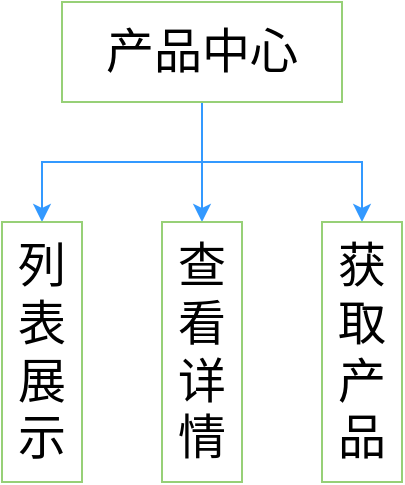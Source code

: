 <mxfile version="20.2.6" type="github">
  <diagram id="jQngKRU3zn1cv8egTmBT" name="第 1 页">
    <mxGraphModel dx="1426" dy="1849" grid="1" gridSize="10" guides="1" tooltips="1" connect="1" arrows="1" fold="1" page="1" pageScale="1" pageWidth="827" pageHeight="1169" math="0" shadow="0">
      <root>
        <mxCell id="0" />
        <mxCell id="1" parent="0" />
        <mxCell id="IznxnagQ2O-Da6u1XyGH-5" style="edgeStyle=orthogonalEdgeStyle;rounded=0;orthogonalLoop=1;jettySize=auto;html=1;entryX=0.5;entryY=0;entryDx=0;entryDy=0;strokeColor=#3399FF;" edge="1" parent="1" source="IznxnagQ2O-Da6u1XyGH-1" target="IznxnagQ2O-Da6u1XyGH-2">
          <mxGeometry relative="1" as="geometry" />
        </mxCell>
        <mxCell id="IznxnagQ2O-Da6u1XyGH-6" style="edgeStyle=orthogonalEdgeStyle;rounded=0;orthogonalLoop=1;jettySize=auto;html=1;entryX=0.5;entryY=0;entryDx=0;entryDy=0;strokeColor=#3399FF;" edge="1" parent="1" source="IznxnagQ2O-Da6u1XyGH-1" target="IznxnagQ2O-Da6u1XyGH-4">
          <mxGeometry relative="1" as="geometry" />
        </mxCell>
        <mxCell id="IznxnagQ2O-Da6u1XyGH-7" style="edgeStyle=orthogonalEdgeStyle;rounded=0;orthogonalLoop=1;jettySize=auto;html=1;entryX=0.5;entryY=0;entryDx=0;entryDy=0;strokeColor=#3399FF;" edge="1" parent="1" source="IznxnagQ2O-Da6u1XyGH-1" target="IznxnagQ2O-Da6u1XyGH-3">
          <mxGeometry relative="1" as="geometry" />
        </mxCell>
        <mxCell id="IznxnagQ2O-Da6u1XyGH-1" value="产品中心" style="rounded=0;whiteSpace=wrap;html=1;fontSize=24;strokeColor=#97D077;" vertex="1" parent="1">
          <mxGeometry x="330" y="-620" width="140" height="50" as="geometry" />
        </mxCell>
        <mxCell id="IznxnagQ2O-Da6u1XyGH-2" value="列表展示" style="rounded=0;whiteSpace=wrap;html=1;fontSize=24;strokeColor=#97D077;" vertex="1" parent="1">
          <mxGeometry x="300" y="-510" width="40" height="130" as="geometry" />
        </mxCell>
        <mxCell id="IznxnagQ2O-Da6u1XyGH-3" value="获取产品" style="rounded=0;whiteSpace=wrap;html=1;fontSize=24;strokeColor=#97D077;" vertex="1" parent="1">
          <mxGeometry x="460" y="-510" width="40" height="130" as="geometry" />
        </mxCell>
        <mxCell id="IznxnagQ2O-Da6u1XyGH-4" value="查看详情" style="rounded=0;whiteSpace=wrap;html=1;fontSize=24;strokeColor=#97D077;" vertex="1" parent="1">
          <mxGeometry x="380" y="-510" width="40" height="130" as="geometry" />
        </mxCell>
      </root>
    </mxGraphModel>
  </diagram>
</mxfile>
